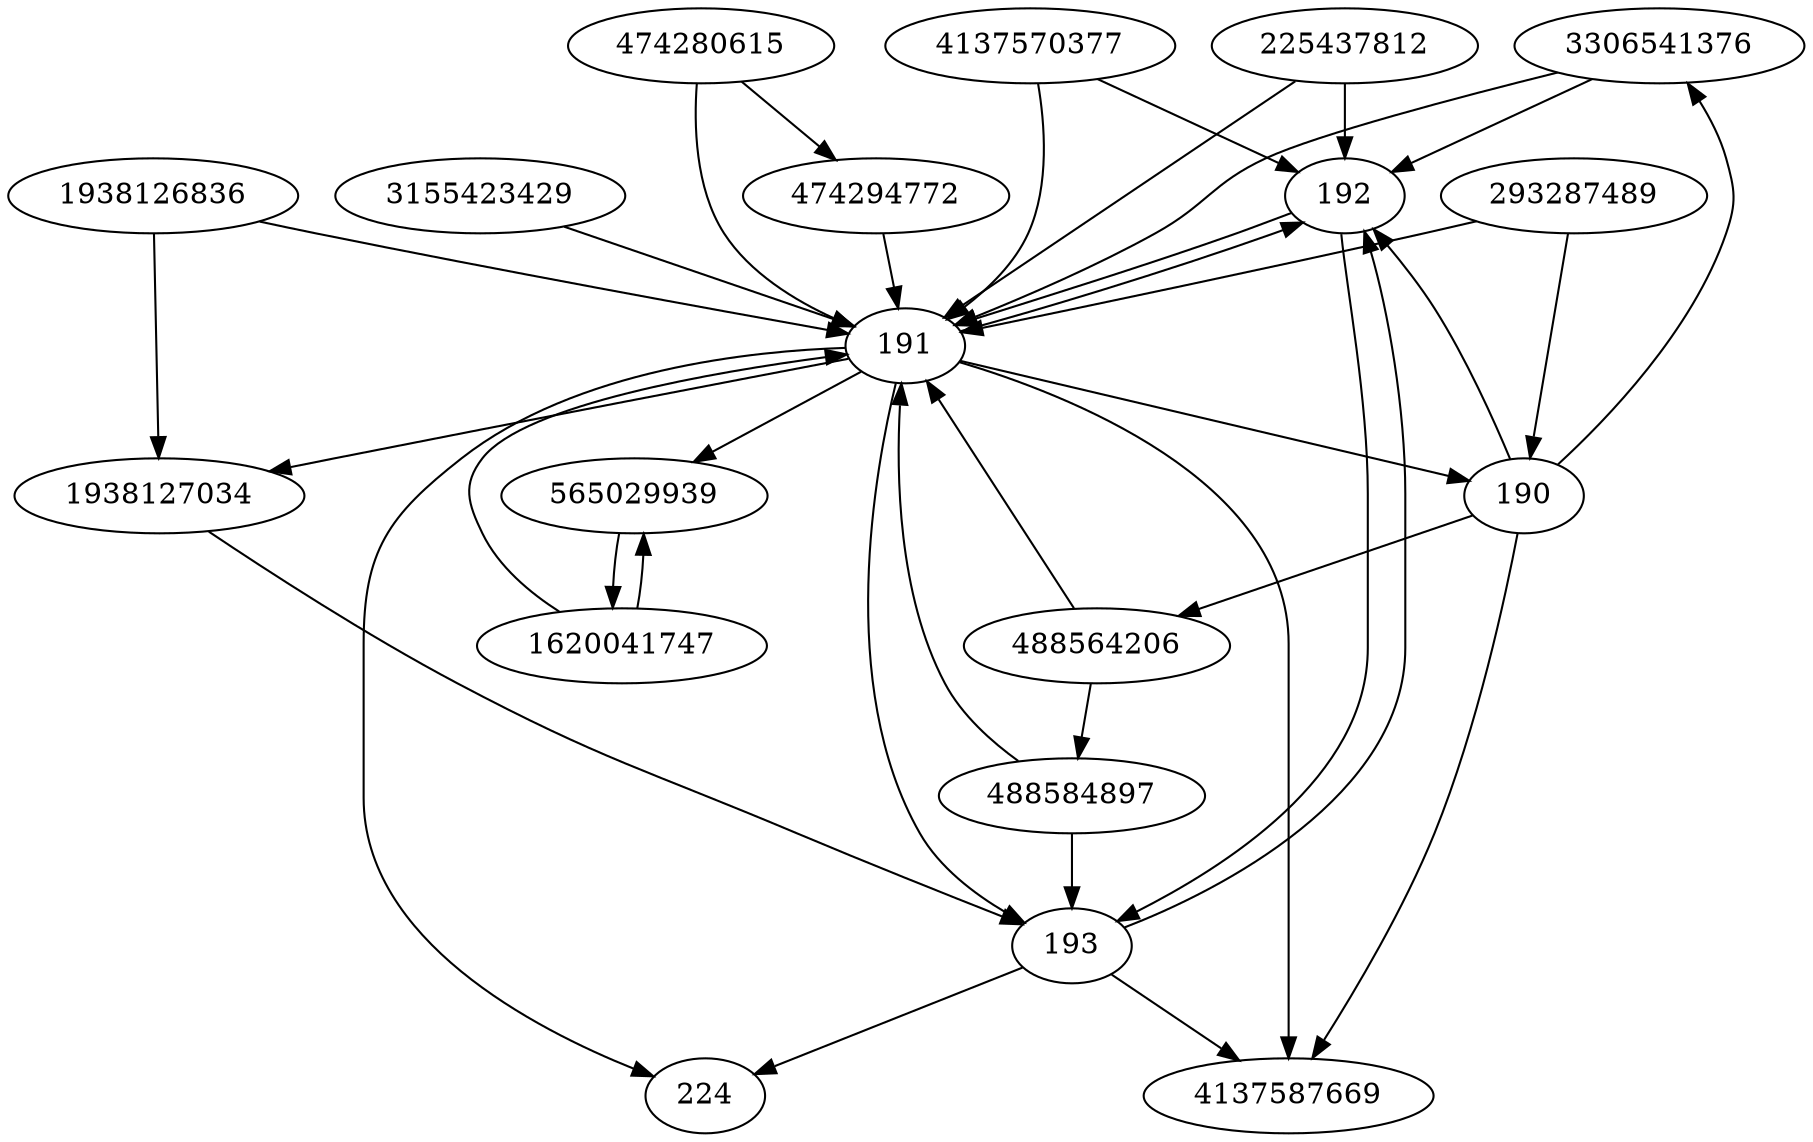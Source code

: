 strict digraph  {
3306541376;
293287489;
488584897;
224;
192;
3155423429;
193;
474280615;
4137570377;
488564206;
1620041747;
474294772;
1938126836;
225437812;
565029939;
4137587669;
1938127034;
190;
191;
3306541376 -> 191;
3306541376 -> 192;
293287489 -> 190;
293287489 -> 191;
488584897 -> 191;
488584897 -> 193;
192 -> 191;
192 -> 193;
3155423429 -> 191;
193 -> 192;
193 -> 224;
193 -> 4137587669;
474280615 -> 474294772;
474280615 -> 191;
4137570377 -> 191;
4137570377 -> 192;
488564206 -> 191;
488564206 -> 488584897;
1620041747 -> 565029939;
1620041747 -> 191;
474294772 -> 191;
1938126836 -> 191;
1938126836 -> 1938127034;
225437812 -> 191;
225437812 -> 192;
565029939 -> 1620041747;
1938127034 -> 193;
190 -> 3306541376;
190 -> 192;
190 -> 4137587669;
190 -> 488564206;
191 -> 192;
191 -> 565029939;
191 -> 190;
191 -> 224;
191 -> 4137587669;
191 -> 1938127034;
191 -> 193;
}
